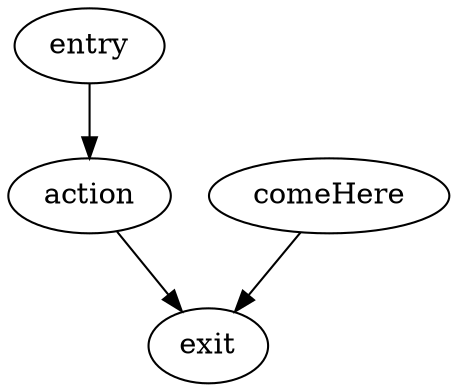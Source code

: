 digraph workflow {
    entry[
        se_type0 = OnDemandTrigger        
    ];

    # Triggers after all of the actions of the node have completed. 
    # If multiple GoTo statements are called in the same node, only the last 
    # one will execute
    action[
        se_type0 = GoTo 
        # Pick one or the other
        se_node0 = "comeHere" // Static GoTo
        # Dynamic GoTo 
        se_determineNode0 = "(ctx, logger) => {
            return \"comeHere\";
        }"
    ]

    comeHere[]
    exit[];

    entry->action;
    action->exit;
    comeHere -> exit;
}